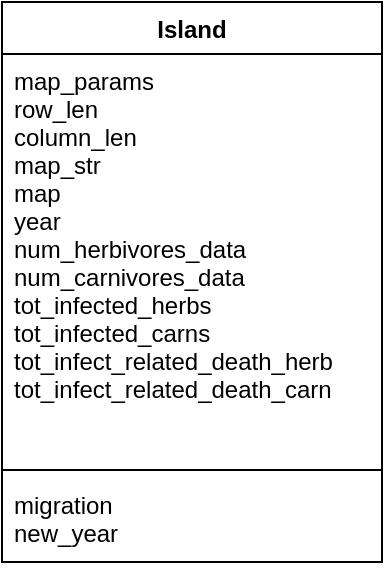 <mxfile version="13.2.6" type="device"><diagram id="ndWRrK1Qa2zvI__DbYxV" name="Page-1"><mxGraphModel dx="665" dy="369" grid="1" gridSize="10" guides="1" tooltips="1" connect="1" arrows="1" fold="1" page="1" pageScale="1" pageWidth="827" pageHeight="1169" math="0" shadow="0"><root><mxCell id="0"/><mxCell id="1" parent="0"/><mxCell id="FZ5c1VlTrlR7DL5fGDyO-1" value="Island" style="swimlane;fontStyle=1;align=center;verticalAlign=top;childLayout=stackLayout;horizontal=1;startSize=26;horizontalStack=0;resizeParent=1;resizeParentMax=0;resizeLast=0;collapsible=1;marginBottom=0;" vertex="1" parent="1"><mxGeometry x="210" y="70" width="190" height="280" as="geometry"/></mxCell><mxCell id="FZ5c1VlTrlR7DL5fGDyO-2" value="map_params&#10;row_len&#10;column_len&#10;map_str&#10;map&#10;year&#10;num_herbivores_data&#10;num_carnivores_data&#10;tot_infected_herbs&#10;tot_infected_carns&#10;tot_infect_related_death_herb&#10;tot_infect_related_death_carn" style="text;strokeColor=none;fillColor=none;align=left;verticalAlign=top;spacingLeft=4;spacingRight=4;overflow=hidden;rotatable=0;points=[[0,0.5],[1,0.5]];portConstraint=eastwest;" vertex="1" parent="FZ5c1VlTrlR7DL5fGDyO-1"><mxGeometry y="26" width="190" height="204" as="geometry"/></mxCell><mxCell id="FZ5c1VlTrlR7DL5fGDyO-3" value="" style="line;strokeWidth=1;fillColor=none;align=left;verticalAlign=middle;spacingTop=-1;spacingLeft=3;spacingRight=3;rotatable=0;labelPosition=right;points=[];portConstraint=eastwest;" vertex="1" parent="FZ5c1VlTrlR7DL5fGDyO-1"><mxGeometry y="230" width="190" height="8" as="geometry"/></mxCell><mxCell id="FZ5c1VlTrlR7DL5fGDyO-4" value="migration&#10;new_year" style="text;strokeColor=none;fillColor=none;align=left;verticalAlign=top;spacingLeft=4;spacingRight=4;overflow=hidden;rotatable=0;points=[[0,0.5],[1,0.5]];portConstraint=eastwest;" vertex="1" parent="FZ5c1VlTrlR7DL5fGDyO-1"><mxGeometry y="238" width="190" height="42" as="geometry"/></mxCell></root></mxGraphModel></diagram></mxfile>